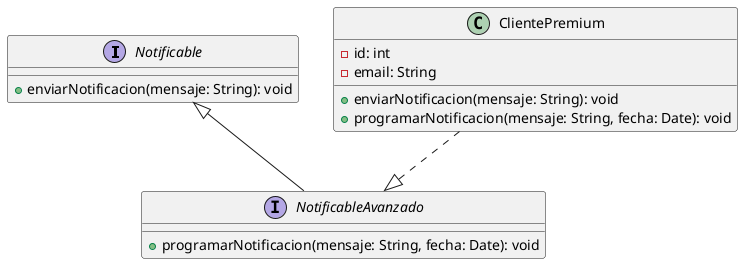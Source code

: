 @startuml
' Interfaz base
interface Notificable {
  + enviarNotificacion(mensaje: String): void
}

' Interfaz hija que amplía el contrato
interface NotificableAvanzado {
  + programarNotificacion(mensaje: String, fecha: Date): void
}

' Herencia de interfaces
Notificable <|-- NotificableAvanzado

' Clase que implementa la interfaz más avanzada
class ClientePremium {
  - id: int
  - email: String
  + enviarNotificacion(mensaje: String): void
  + programarNotificacion(mensaje: String, fecha: Date): void
}

ClientePremium ..|> NotificableAvanzado
@enduml
